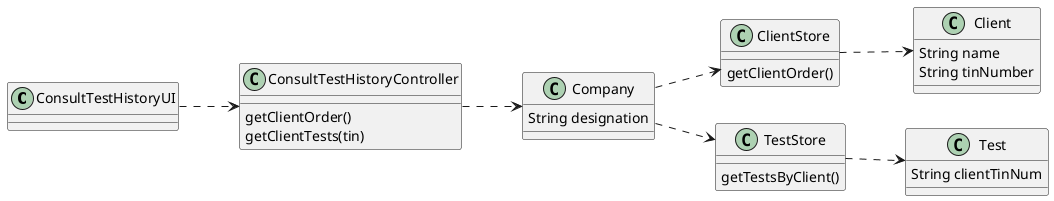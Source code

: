 @startuml
'https://plantuml.com/class-diagram

skinparam classAttributeIconSize 0
left to right direction

class ConsultTestHistoryUI{
}

class ConsultTestHistoryController{
getClientOrder()
getClientTests(tin)
}

class Company{
String designation
}

class ClientStore{
getClientOrder()
}

class Client{
String name
String tinNumber
}

class TestStore{
getTestsByClient()
}

class Test{
String clientTinNum
}

ConsultTestHistoryUI ..> ConsultTestHistoryController
ConsultTestHistoryController ..> Company
Company ..> ClientStore
Company ..> TestStore
ClientStore ..> Client
TestStore ..> Test

@enduml